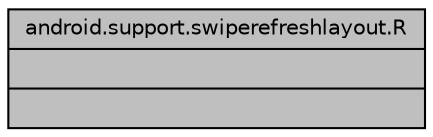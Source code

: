 digraph "android.support.swiperefreshlayout.R"
{
 // LATEX_PDF_SIZE
  edge [fontname="Helvetica",fontsize="10",labelfontname="Helvetica",labelfontsize="10"];
  node [fontname="Helvetica",fontsize="10",shape=record];
  Node1 [label="{android.support.swiperefreshlayout.R\n||}",height=0.2,width=0.4,color="black", fillcolor="grey75", style="filled", fontcolor="black",tooltip=" "];
}
